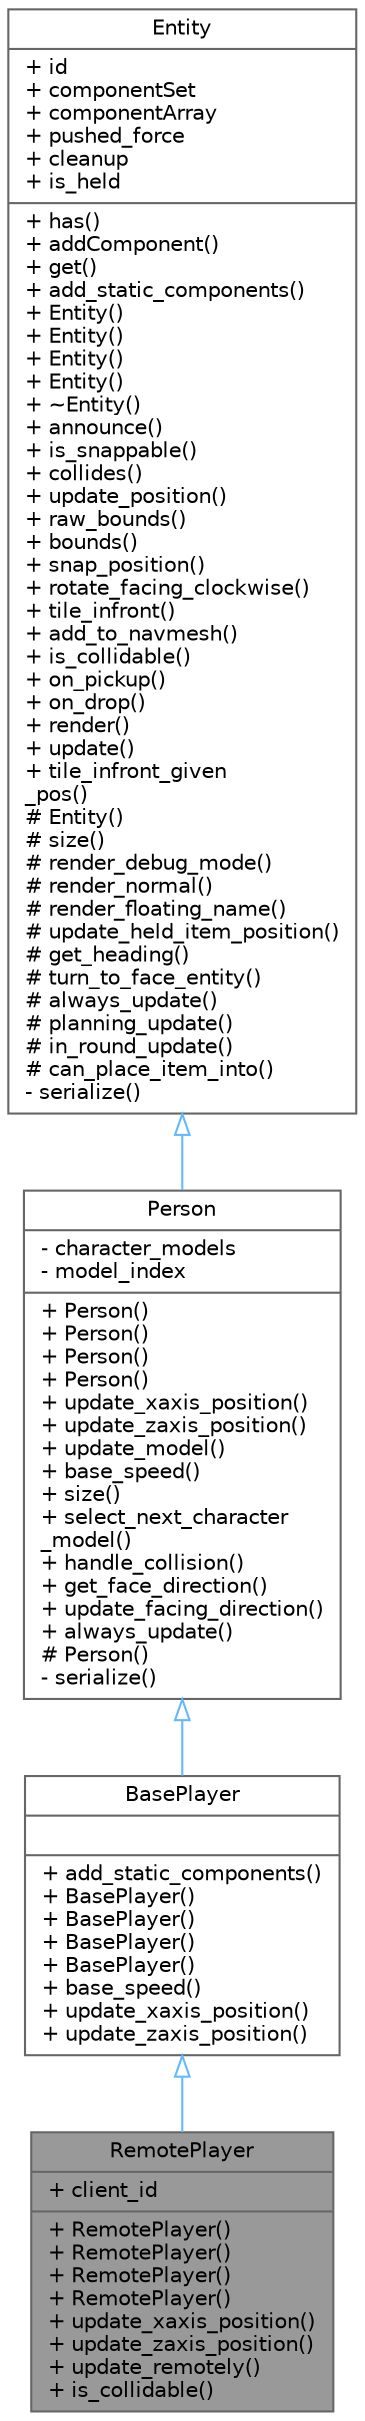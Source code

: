 digraph "RemotePlayer"
{
 // LATEX_PDF_SIZE
  bgcolor="transparent";
  edge [fontname=Helvetica,fontsize=10,labelfontname=Helvetica,labelfontsize=10];
  node [fontname=Helvetica,fontsize=10,shape=box,height=0.2,width=0.4];
  Node1 [shape=record,label="{RemotePlayer\n|+ client_id\l|+ RemotePlayer()\l+ RemotePlayer()\l+ RemotePlayer()\l+ RemotePlayer()\l+ update_xaxis_position()\l+ update_zaxis_position()\l+ update_remotely()\l+ is_collidable()\l}",height=0.2,width=0.4,color="gray40", fillcolor="grey60", style="filled", fontcolor="black",tooltip=" "];
  Node2 -> Node1 [dir="back",color="steelblue1",style="solid",arrowtail="onormal"];
  Node2 [shape=record,label="{BasePlayer\n||+ add_static_components()\l+ BasePlayer()\l+ BasePlayer()\l+ BasePlayer()\l+ BasePlayer()\l+ base_speed()\l+ update_xaxis_position()\l+ update_zaxis_position()\l}",height=0.2,width=0.4,color="gray40", fillcolor="white", style="filled",URL="$d1/d73/struct_base_player.html",tooltip=" "];
  Node3 -> Node2 [dir="back",color="steelblue1",style="solid",arrowtail="onormal"];
  Node3 [shape=record,label="{Person\n|- character_models\l- model_index\l|+ Person()\l+ Person()\l+ Person()\l+ Person()\l+ update_xaxis_position()\l+ update_zaxis_position()\l+ update_model()\l+ base_speed()\l+ size()\l+ select_next_character\l_model()\l+ handle_collision()\l+ get_face_direction()\l+ update_facing_direction()\l+ always_update()\l# Person()\l- serialize()\l}",height=0.2,width=0.4,color="gray40", fillcolor="white", style="filled",URL="$d3/de1/struct_person.html",tooltip=" "];
  Node4 -> Node3 [dir="back",color="steelblue1",style="solid",arrowtail="onormal"];
  Node4 [shape=record,label="{Entity\n|+ id\l+ componentSet\l+ componentArray\l+ pushed_force\l+ cleanup\l+ is_held\l|+ has()\l+ addComponent()\l+ get()\l+ add_static_components()\l+ Entity()\l+ Entity()\l+ Entity()\l+ Entity()\l+ ~Entity()\l+ announce()\l+ is_snappable()\l+ collides()\l+ update_position()\l+ raw_bounds()\l+ bounds()\l+ snap_position()\l+ rotate_facing_clockwise()\l+ tile_infront()\l+ add_to_navmesh()\l+ is_collidable()\l+ on_pickup()\l+ on_drop()\l+ render()\l+ update()\l+ tile_infront_given\l_pos()\l# Entity()\l# size()\l# render_debug_mode()\l# render_normal()\l# render_floating_name()\l# update_held_item_position()\l# get_heading()\l# turn_to_face_entity()\l# always_update()\l# planning_update()\l# in_round_update()\l# can_place_item_into()\l- serialize()\l}",height=0.2,width=0.4,color="gray40", fillcolor="white", style="filled",URL="$dc/dc4/struct_entity.html",tooltip=" "];
}
